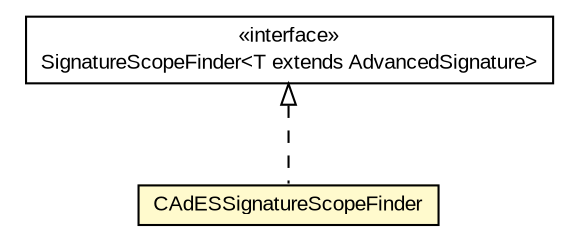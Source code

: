 #!/usr/local/bin/dot
#
# Class diagram 
# Generated by UMLGraph version R5_6-24-gf6e263 (http://www.umlgraph.org/)
#

digraph G {
	edge [fontname="arial",fontsize=10,labelfontname="arial",labelfontsize=10];
	node [fontname="arial",fontsize=10,shape=plaintext];
	nodesep=0.25;
	ranksep=0.5;
	// eu.europa.esig.dss.validation.SignatureScopeFinder<T extends eu.europa.esig.dss.validation.AdvancedSignature>
	c190784 [label=<<table title="eu.europa.esig.dss.validation.SignatureScopeFinder" border="0" cellborder="1" cellspacing="0" cellpadding="2" port="p" href="../../validation/SignatureScopeFinder.html">
		<tr><td><table border="0" cellspacing="0" cellpadding="1">
<tr><td align="center" balign="center"> &#171;interface&#187; </td></tr>
<tr><td align="center" balign="center"> SignatureScopeFinder&lt;T extends AdvancedSignature&gt; </td></tr>
		</table></td></tr>
		</table>>, URL="../../validation/SignatureScopeFinder.html", fontname="arial", fontcolor="black", fontsize=10.0];
	// eu.europa.esig.dss.cades.validation.CAdESSignatureScopeFinder
	c191323 [label=<<table title="eu.europa.esig.dss.cades.validation.CAdESSignatureScopeFinder" border="0" cellborder="1" cellspacing="0" cellpadding="2" port="p" bgcolor="lemonChiffon" href="./CAdESSignatureScopeFinder.html">
		<tr><td><table border="0" cellspacing="0" cellpadding="1">
<tr><td align="center" balign="center"> CAdESSignatureScopeFinder </td></tr>
		</table></td></tr>
		</table>>, URL="./CAdESSignatureScopeFinder.html", fontname="arial", fontcolor="black", fontsize=10.0];
	//eu.europa.esig.dss.cades.validation.CAdESSignatureScopeFinder implements eu.europa.esig.dss.validation.SignatureScopeFinder<T extends eu.europa.esig.dss.validation.AdvancedSignature>
	c190784:p -> c191323:p [dir=back,arrowtail=empty,style=dashed];
}

